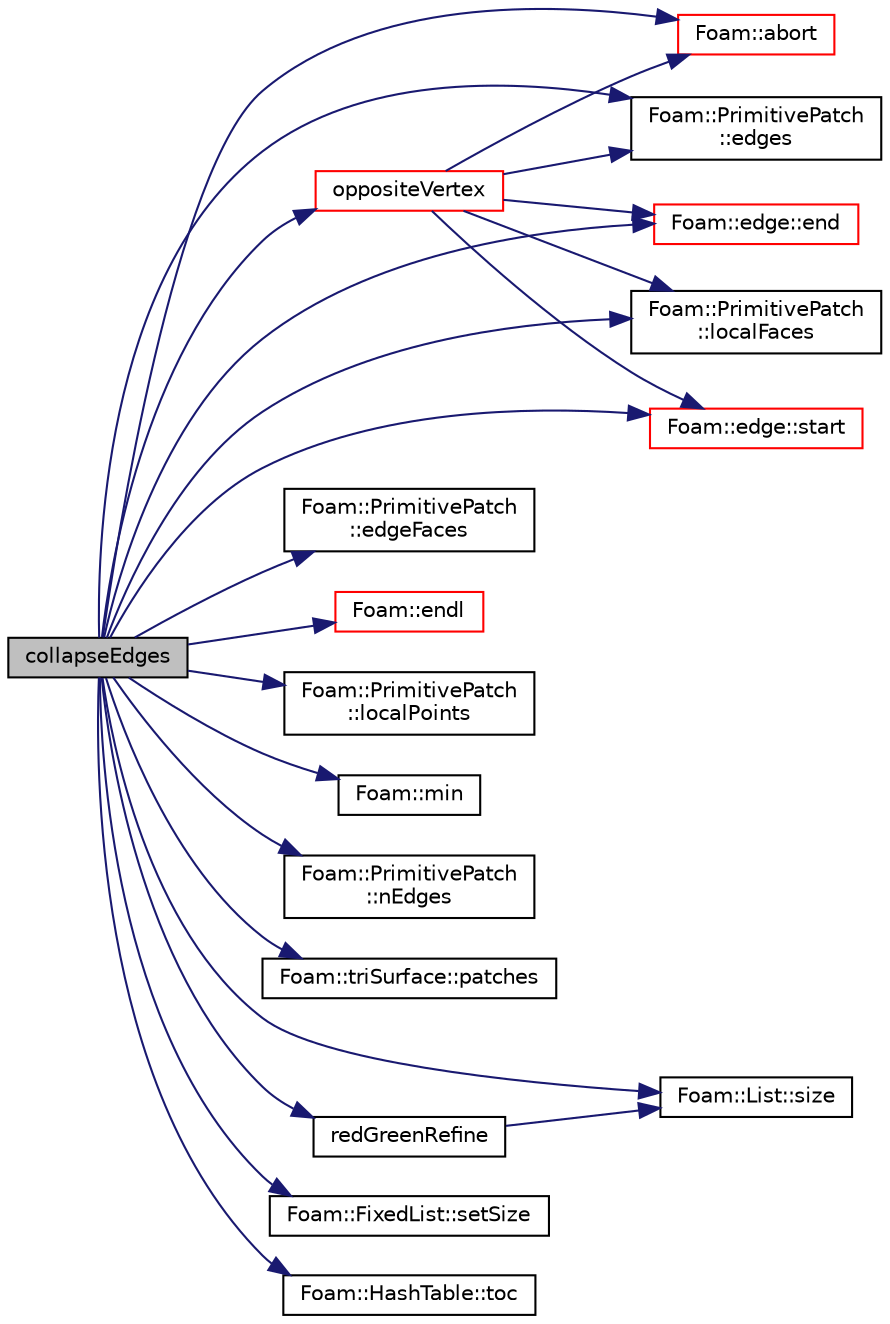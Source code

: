 digraph "collapseEdges"
{
  bgcolor="transparent";
  edge [fontname="Helvetica",fontsize="10",labelfontname="Helvetica",labelfontsize="10"];
  node [fontname="Helvetica",fontsize="10",shape=record];
  rankdir="LR";
  Node734 [label="collapseEdges",height=0.2,width=0.4,color="black", fillcolor="grey75", style="filled", fontcolor="black"];
  Node734 -> Node735 [color="midnightblue",fontsize="10",style="solid",fontname="Helvetica"];
  Node735 [label="Foam::abort",height=0.2,width=0.4,color="red",URL="$a21851.html#a447107a607d03e417307c203fa5fb44b"];
  Node734 -> Node780 [color="midnightblue",fontsize="10",style="solid",fontname="Helvetica"];
  Node780 [label="Foam::PrimitivePatch\l::edgeFaces",height=0.2,width=0.4,color="black",URL="$a28693.html#ad38ecd2902727a890ebd437731c271c8",tooltip="Return edge-face addressing. "];
  Node734 -> Node781 [color="midnightblue",fontsize="10",style="solid",fontname="Helvetica"];
  Node781 [label="Foam::PrimitivePatch\l::edges",height=0.2,width=0.4,color="black",URL="$a28693.html#a21d764179912ddda5c6f95193c289846",tooltip="Return list of edges, address into LOCAL point list. "];
  Node734 -> Node782 [color="midnightblue",fontsize="10",style="solid",fontname="Helvetica"];
  Node782 [label="Foam::edge::end",height=0.2,width=0.4,color="red",URL="$a28361.html#a5ac1c619caccdf5bcf8c3d58a409849f",tooltip="Return end vertex label. "];
  Node734 -> Node742 [color="midnightblue",fontsize="10",style="solid",fontname="Helvetica"];
  Node742 [label="Foam::endl",height=0.2,width=0.4,color="red",URL="$a21851.html#a2db8fe02a0d3909e9351bb4275b23ce4",tooltip="Add newline and flush stream. "];
  Node734 -> Node784 [color="midnightblue",fontsize="10",style="solid",fontname="Helvetica"];
  Node784 [label="Foam::PrimitivePatch\l::localFaces",height=0.2,width=0.4,color="black",URL="$a28693.html#aa4bd29e9c9de3d53e26aa2bf2e803c60",tooltip="Return patch faces addressing into local point list. "];
  Node734 -> Node785 [color="midnightblue",fontsize="10",style="solid",fontname="Helvetica"];
  Node785 [label="Foam::PrimitivePatch\l::localPoints",height=0.2,width=0.4,color="black",URL="$a28693.html#aca6c65ee2831bb6795149af7635640a2",tooltip="Return pointField of points in patch. "];
  Node734 -> Node786 [color="midnightblue",fontsize="10",style="solid",fontname="Helvetica"];
  Node786 [label="Foam::min",height=0.2,width=0.4,color="black",URL="$a21851.html#a253e112ad2d56d96230ff39ea7f442dc"];
  Node734 -> Node787 [color="midnightblue",fontsize="10",style="solid",fontname="Helvetica"];
  Node787 [label="Foam::PrimitivePatch\l::nEdges",height=0.2,width=0.4,color="black",URL="$a28693.html#a086513bcff1a3f1684e1a3879dd90deb",tooltip="Return number of edges in patch. "];
  Node734 -> Node788 [color="midnightblue",fontsize="10",style="solid",fontname="Helvetica"];
  Node788 [label="oppositeVertex",height=0.2,width=0.4,color="red",URL="$a26673.html#a1bb76c6f6b4d7cf33afa170189b4fa22",tooltip="Get vertex (local numbering) opposite edge. "];
  Node788 -> Node735 [color="midnightblue",fontsize="10",style="solid",fontname="Helvetica"];
  Node788 -> Node781 [color="midnightblue",fontsize="10",style="solid",fontname="Helvetica"];
  Node788 -> Node782 [color="midnightblue",fontsize="10",style="solid",fontname="Helvetica"];
  Node788 -> Node784 [color="midnightblue",fontsize="10",style="solid",fontname="Helvetica"];
  Node788 -> Node793 [color="midnightblue",fontsize="10",style="solid",fontname="Helvetica"];
  Node793 [label="Foam::edge::start",height=0.2,width=0.4,color="red",URL="$a28361.html#afe56bdd2031bbf8321e35e2330c0b990",tooltip="Return start vertex label. "];
  Node734 -> Node796 [color="midnightblue",fontsize="10",style="solid",fontname="Helvetica"];
  Node796 [label="Foam::triSurface::patches",height=0.2,width=0.4,color="black",URL="$a31961.html#a81f967856b4a58b0c942fe0a0dcdf627"];
  Node734 -> Node797 [color="midnightblue",fontsize="10",style="solid",fontname="Helvetica"];
  Node797 [label="redGreenRefine",height=0.2,width=0.4,color="black",URL="$a26673.html#a26e539d1ad2d8924d17fc094284e6546",tooltip="Refine face by splitting all edges. Neighbouring face is. "];
  Node797 -> Node792 [color="midnightblue",fontsize="10",style="solid",fontname="Helvetica"];
  Node792 [label="Foam::List::size",height=0.2,width=0.4,color="black",URL="$a26833.html#a8a5f6fa29bd4b500caf186f60245b384",tooltip="Override size to be inconsistent with allocated storage. "];
  Node734 -> Node798 [color="midnightblue",fontsize="10",style="solid",fontname="Helvetica"];
  Node798 [label="Foam::FixedList::setSize",height=0.2,width=0.4,color="black",URL="$a27009.html#aedb985ffeaf1bdbfeccc2a8730405703",tooltip="Dummy setSize function. "];
  Node734 -> Node792 [color="midnightblue",fontsize="10",style="solid",fontname="Helvetica"];
  Node734 -> Node793 [color="midnightblue",fontsize="10",style="solid",fontname="Helvetica"];
  Node734 -> Node799 [color="midnightblue",fontsize="10",style="solid",fontname="Helvetica"];
  Node799 [label="Foam::HashTable::toc",height=0.2,width=0.4,color="black",URL="$a26841.html#a1717015c0033bc9eed654353eed0461b",tooltip="Return the table of contents. "];
}
